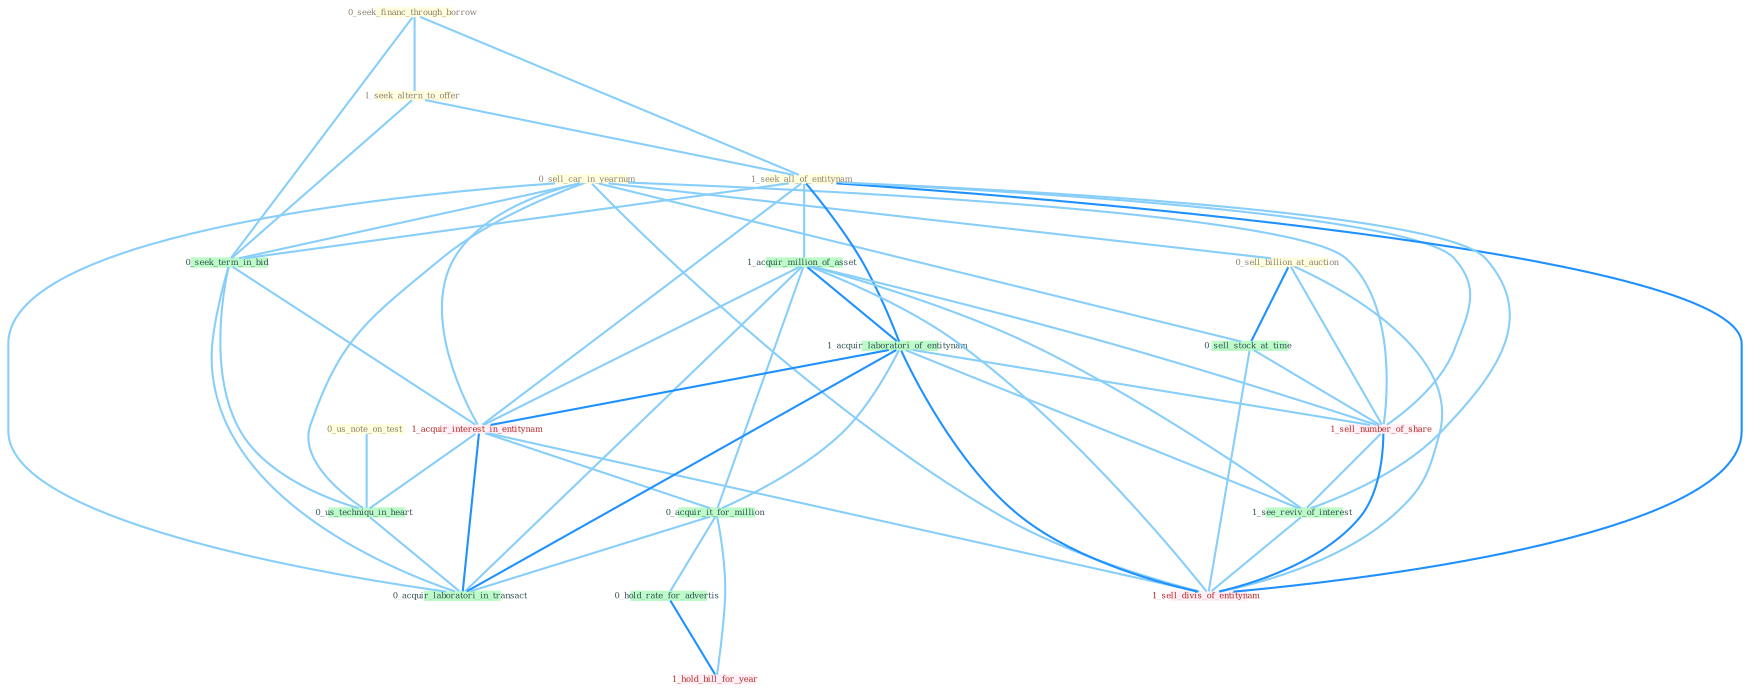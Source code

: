 Graph G{ 
    node
    [shape=polygon,style=filled,width=.5,height=.06,color="#BDFCC9",fixedsize=true,fontsize=4,
    fontcolor="#2f4f4f"];
    {node
    [color="#ffffe0", fontcolor="#8b7d6b"] "0_seek_financ_through_borrow " "0_sell_car_in_yearnum " "0_us_note_on_test " "1_seek_altern_to_offer " "1_seek_all_of_entitynam " "0_sell_billion_at_auction "}
{node [color="#fff0f5", fontcolor="#b22222"] "1_acquir_interest_in_entitynam " "1_sell_number_of_share " "1_hold_bill_for_year " "1_sell_divis_of_entitynam "}
edge [color="#B0E2FF"];

	"0_seek_financ_through_borrow " -- "1_seek_altern_to_offer " [w="1", color="#87cefa" ];
	"0_seek_financ_through_borrow " -- "1_seek_all_of_entitynam " [w="1", color="#87cefa" ];
	"0_seek_financ_through_borrow " -- "0_seek_term_in_bid " [w="1", color="#87cefa" ];
	"0_sell_car_in_yearnum " -- "0_sell_billion_at_auction " [w="1", color="#87cefa" ];
	"0_sell_car_in_yearnum " -- "0_seek_term_in_bid " [w="1", color="#87cefa" ];
	"0_sell_car_in_yearnum " -- "1_acquir_interest_in_entitynam " [w="1", color="#87cefa" ];
	"0_sell_car_in_yearnum " -- "0_us_techniqu_in_heart " [w="1", color="#87cefa" ];
	"0_sell_car_in_yearnum " -- "0_acquir_laboratori_in_transact " [w="1", color="#87cefa" ];
	"0_sell_car_in_yearnum " -- "0_sell_stock_at_time " [w="1", color="#87cefa" ];
	"0_sell_car_in_yearnum " -- "1_sell_number_of_share " [w="1", color="#87cefa" ];
	"0_sell_car_in_yearnum " -- "1_sell_divis_of_entitynam " [w="1", color="#87cefa" ];
	"0_us_note_on_test " -- "0_us_techniqu_in_heart " [w="1", color="#87cefa" ];
	"1_seek_altern_to_offer " -- "1_seek_all_of_entitynam " [w="1", color="#87cefa" ];
	"1_seek_altern_to_offer " -- "0_seek_term_in_bid " [w="1", color="#87cefa" ];
	"1_seek_all_of_entitynam " -- "1_acquir_million_of_asset " [w="1", color="#87cefa" ];
	"1_seek_all_of_entitynam " -- "1_acquir_laboratori_of_entitynam " [w="2", color="#1e90ff" , len=0.8];
	"1_seek_all_of_entitynam " -- "0_seek_term_in_bid " [w="1", color="#87cefa" ];
	"1_seek_all_of_entitynam " -- "1_acquir_interest_in_entitynam " [w="1", color="#87cefa" ];
	"1_seek_all_of_entitynam " -- "1_sell_number_of_share " [w="1", color="#87cefa" ];
	"1_seek_all_of_entitynam " -- "1_see_reviv_of_interest " [w="1", color="#87cefa" ];
	"1_seek_all_of_entitynam " -- "1_sell_divis_of_entitynam " [w="2", color="#1e90ff" , len=0.8];
	"0_sell_billion_at_auction " -- "0_sell_stock_at_time " [w="2", color="#1e90ff" , len=0.8];
	"0_sell_billion_at_auction " -- "1_sell_number_of_share " [w="1", color="#87cefa" ];
	"0_sell_billion_at_auction " -- "1_sell_divis_of_entitynam " [w="1", color="#87cefa" ];
	"1_acquir_million_of_asset " -- "1_acquir_laboratori_of_entitynam " [w="2", color="#1e90ff" , len=0.8];
	"1_acquir_million_of_asset " -- "1_acquir_interest_in_entitynam " [w="1", color="#87cefa" ];
	"1_acquir_million_of_asset " -- "0_acquir_it_for_million " [w="1", color="#87cefa" ];
	"1_acquir_million_of_asset " -- "0_acquir_laboratori_in_transact " [w="1", color="#87cefa" ];
	"1_acquir_million_of_asset " -- "1_sell_number_of_share " [w="1", color="#87cefa" ];
	"1_acquir_million_of_asset " -- "1_see_reviv_of_interest " [w="1", color="#87cefa" ];
	"1_acquir_million_of_asset " -- "1_sell_divis_of_entitynam " [w="1", color="#87cefa" ];
	"1_acquir_laboratori_of_entitynam " -- "1_acquir_interest_in_entitynam " [w="2", color="#1e90ff" , len=0.8];
	"1_acquir_laboratori_of_entitynam " -- "0_acquir_it_for_million " [w="1", color="#87cefa" ];
	"1_acquir_laboratori_of_entitynam " -- "0_acquir_laboratori_in_transact " [w="2", color="#1e90ff" , len=0.8];
	"1_acquir_laboratori_of_entitynam " -- "1_sell_number_of_share " [w="1", color="#87cefa" ];
	"1_acquir_laboratori_of_entitynam " -- "1_see_reviv_of_interest " [w="1", color="#87cefa" ];
	"1_acquir_laboratori_of_entitynam " -- "1_sell_divis_of_entitynam " [w="2", color="#1e90ff" , len=0.8];
	"0_seek_term_in_bid " -- "1_acquir_interest_in_entitynam " [w="1", color="#87cefa" ];
	"0_seek_term_in_bid " -- "0_us_techniqu_in_heart " [w="1", color="#87cefa" ];
	"0_seek_term_in_bid " -- "0_acquir_laboratori_in_transact " [w="1", color="#87cefa" ];
	"1_acquir_interest_in_entitynam " -- "0_us_techniqu_in_heart " [w="1", color="#87cefa" ];
	"1_acquir_interest_in_entitynam " -- "0_acquir_it_for_million " [w="1", color="#87cefa" ];
	"1_acquir_interest_in_entitynam " -- "0_acquir_laboratori_in_transact " [w="2", color="#1e90ff" , len=0.8];
	"1_acquir_interest_in_entitynam " -- "1_sell_divis_of_entitynam " [w="1", color="#87cefa" ];
	"0_us_techniqu_in_heart " -- "0_acquir_laboratori_in_transact " [w="1", color="#87cefa" ];
	"0_acquir_it_for_million " -- "0_hold_rate_for_advertis " [w="1", color="#87cefa" ];
	"0_acquir_it_for_million " -- "0_acquir_laboratori_in_transact " [w="1", color="#87cefa" ];
	"0_acquir_it_for_million " -- "1_hold_bill_for_year " [w="1", color="#87cefa" ];
	"0_hold_rate_for_advertis " -- "1_hold_bill_for_year " [w="2", color="#1e90ff" , len=0.8];
	"0_sell_stock_at_time " -- "1_sell_number_of_share " [w="1", color="#87cefa" ];
	"0_sell_stock_at_time " -- "1_sell_divis_of_entitynam " [w="1", color="#87cefa" ];
	"1_sell_number_of_share " -- "1_see_reviv_of_interest " [w="1", color="#87cefa" ];
	"1_sell_number_of_share " -- "1_sell_divis_of_entitynam " [w="2", color="#1e90ff" , len=0.8];
	"1_see_reviv_of_interest " -- "1_sell_divis_of_entitynam " [w="1", color="#87cefa" ];
}
